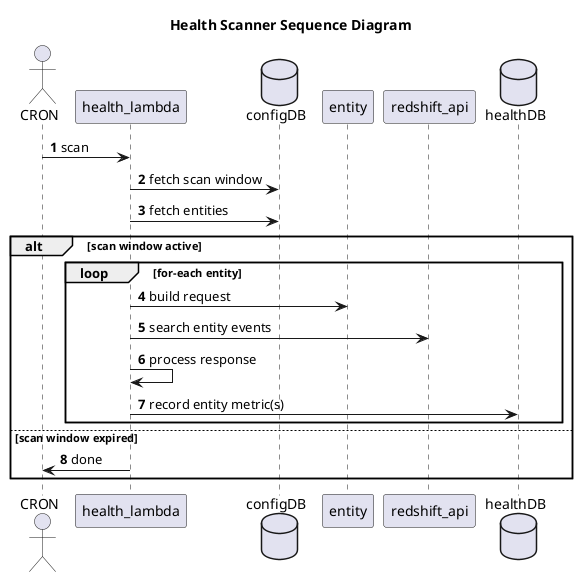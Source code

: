 @startuml
    skinparam defaultFontName Courier New
    title Health Scanner Sequence Diagram
    autonumber
    actor CRON
    CRON -> health_lambda: scan
    database configDB as DBC
    health_lambda -> DBC: fetch scan window
    health_lambda -> DBC: fetch entities
    alt scan window active
        loop for-each entity
            health_lambda -> entity: build request
            health_lambda -> redshift_api: search entity events
            health_lambda -> health_lambda: process response
            database healthDB as DBH
            health_lambda -> DBH: record entity metric(s)
        end
    else scan window expired
        health_lambda -> CRON: done
    end
@enduml